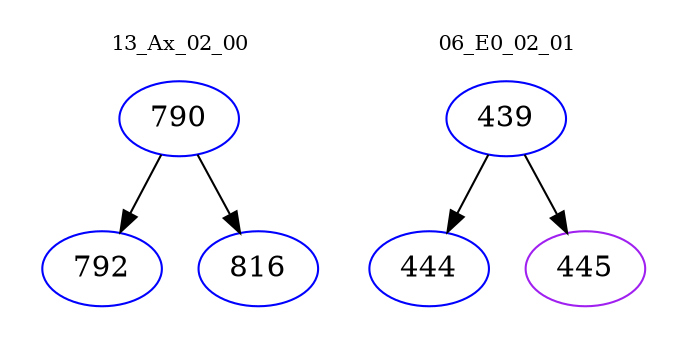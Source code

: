 digraph{
subgraph cluster_0 {
color = white
label = "13_Ax_02_00";
fontsize=10;
T0_790 [label="790", color="blue"]
T0_790 -> T0_792 [color="black"]
T0_792 [label="792", color="blue"]
T0_790 -> T0_816 [color="black"]
T0_816 [label="816", color="blue"]
}
subgraph cluster_1 {
color = white
label = "06_E0_02_01";
fontsize=10;
T1_439 [label="439", color="blue"]
T1_439 -> T1_444 [color="black"]
T1_444 [label="444", color="blue"]
T1_439 -> T1_445 [color="black"]
T1_445 [label="445", color="purple"]
}
}
